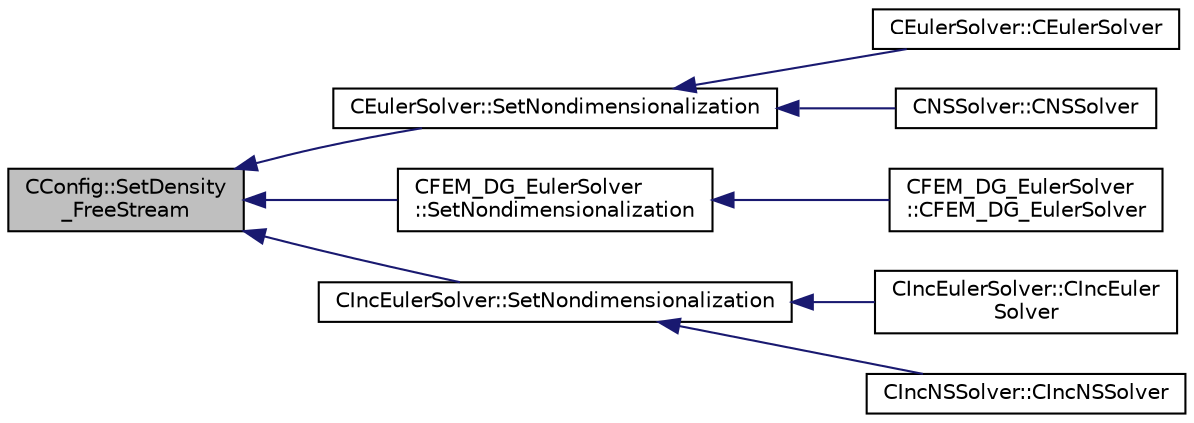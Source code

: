 digraph "CConfig::SetDensity_FreeStream"
{
  edge [fontname="Helvetica",fontsize="10",labelfontname="Helvetica",labelfontsize="10"];
  node [fontname="Helvetica",fontsize="10",shape=record];
  rankdir="LR";
  Node14404 [label="CConfig::SetDensity\l_FreeStream",height=0.2,width=0.4,color="black", fillcolor="grey75", style="filled", fontcolor="black"];
  Node14404 -> Node14405 [dir="back",color="midnightblue",fontsize="10",style="solid",fontname="Helvetica"];
  Node14405 [label="CEulerSolver::SetNondimensionalization",height=0.2,width=0.4,color="black", fillcolor="white", style="filled",URL="$class_c_euler_solver.html#a1c633d6e77fefb2e76308e2ba0af0c2c",tooltip="Set the solver nondimensionalization. "];
  Node14405 -> Node14406 [dir="back",color="midnightblue",fontsize="10",style="solid",fontname="Helvetica"];
  Node14406 [label="CEulerSolver::CEulerSolver",height=0.2,width=0.4,color="black", fillcolor="white", style="filled",URL="$class_c_euler_solver.html#ae1e74218b4e943111b100d7ddcbd4db9"];
  Node14405 -> Node14407 [dir="back",color="midnightblue",fontsize="10",style="solid",fontname="Helvetica"];
  Node14407 [label="CNSSolver::CNSSolver",height=0.2,width=0.4,color="black", fillcolor="white", style="filled",URL="$class_c_n_s_solver.html#a2a8ad49c42b4546696e631cf44b7788b"];
  Node14404 -> Node14408 [dir="back",color="midnightblue",fontsize="10",style="solid",fontname="Helvetica"];
  Node14408 [label="CFEM_DG_EulerSolver\l::SetNondimensionalization",height=0.2,width=0.4,color="black", fillcolor="white", style="filled",URL="$class_c_f_e_m___d_g___euler_solver.html#a31316dc2fe564329d9bb372961b10a3a",tooltip="Set the fluid solver nondimensionalization. "];
  Node14408 -> Node14409 [dir="back",color="midnightblue",fontsize="10",style="solid",fontname="Helvetica"];
  Node14409 [label="CFEM_DG_EulerSolver\l::CFEM_DG_EulerSolver",height=0.2,width=0.4,color="black", fillcolor="white", style="filled",URL="$class_c_f_e_m___d_g___euler_solver.html#a70d30ef9e7cd7620d54ec73f4b1ed28c"];
  Node14404 -> Node14410 [dir="back",color="midnightblue",fontsize="10",style="solid",fontname="Helvetica"];
  Node14410 [label="CIncEulerSolver::SetNondimensionalization",height=0.2,width=0.4,color="black", fillcolor="white", style="filled",URL="$class_c_inc_euler_solver.html#a2cffaa24417cb3803d36d38b3874d6d0",tooltip="Set the solver nondimensionalization. "];
  Node14410 -> Node14411 [dir="back",color="midnightblue",fontsize="10",style="solid",fontname="Helvetica"];
  Node14411 [label="CIncEulerSolver::CIncEuler\lSolver",height=0.2,width=0.4,color="black", fillcolor="white", style="filled",URL="$class_c_inc_euler_solver.html#a91f644b8f9a00215bac5bcd31dfc06d8"];
  Node14410 -> Node14412 [dir="back",color="midnightblue",fontsize="10",style="solid",fontname="Helvetica"];
  Node14412 [label="CIncNSSolver::CIncNSSolver",height=0.2,width=0.4,color="black", fillcolor="white", style="filled",URL="$class_c_inc_n_s_solver.html#a82152ac7e91fb1c5c073d98a1f08e2aa"];
}
